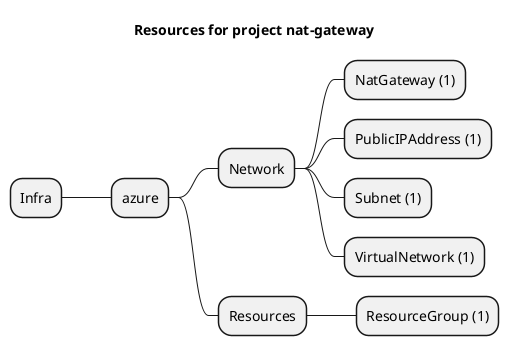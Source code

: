 @startmindmap
title Resources for project nat-gateway
skinparam monochrome true
+ Infra
++ azure
+++ Network
++++ NatGateway (1)
++++ PublicIPAddress (1)
++++ Subnet (1)
++++ VirtualNetwork (1)
+++ Resources
++++ ResourceGroup (1)
@endmindmap